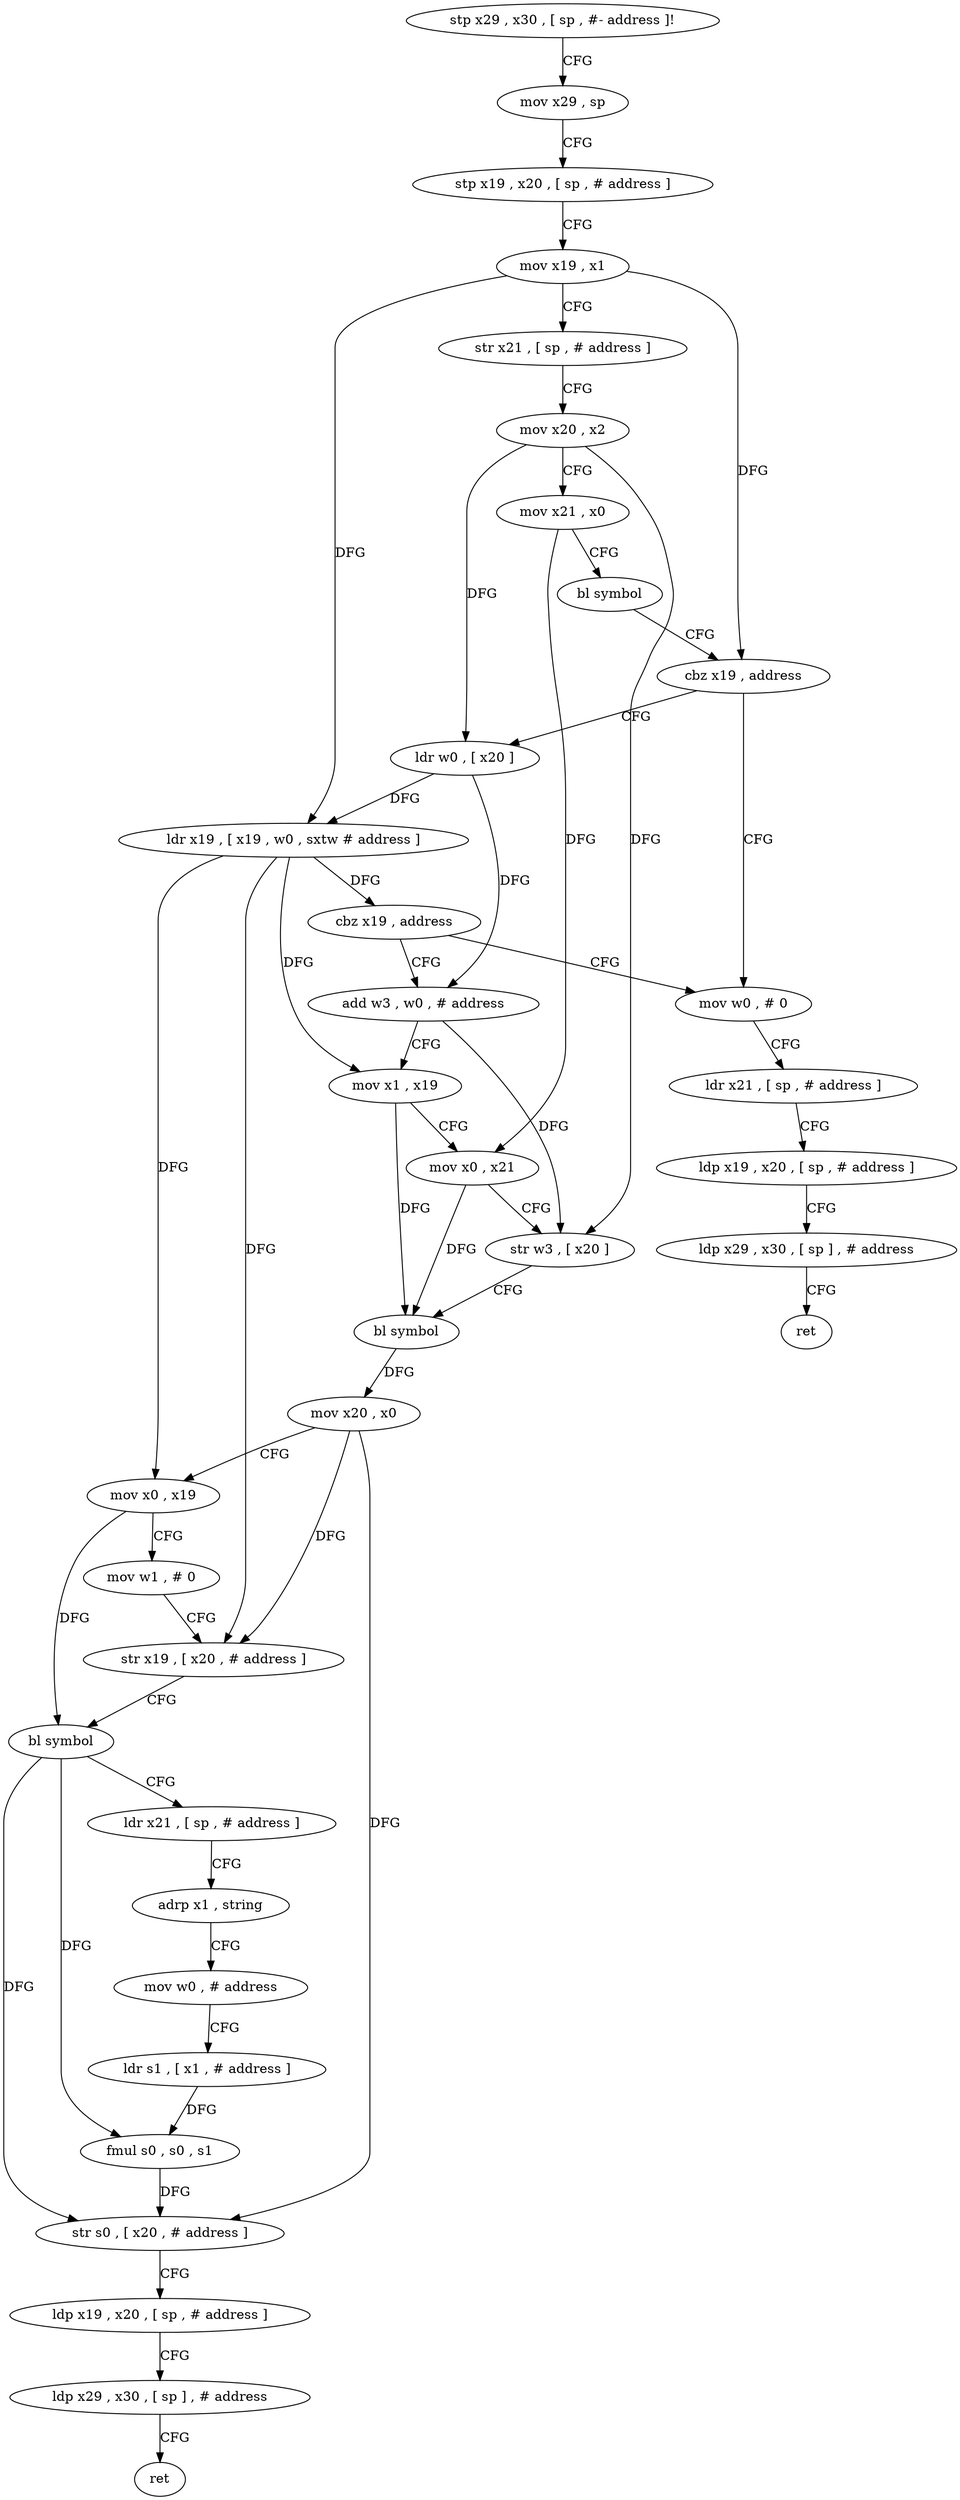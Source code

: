 digraph "func" {
"4255584" [label = "stp x29 , x30 , [ sp , #- address ]!" ]
"4255588" [label = "mov x29 , sp" ]
"4255592" [label = "stp x19 , x20 , [ sp , # address ]" ]
"4255596" [label = "mov x19 , x1" ]
"4255600" [label = "str x21 , [ sp , # address ]" ]
"4255604" [label = "mov x20 , x2" ]
"4255608" [label = "mov x21 , x0" ]
"4255612" [label = "bl symbol" ]
"4255616" [label = "cbz x19 , address" ]
"4255712" [label = "mov w0 , # 0" ]
"4255620" [label = "ldr w0 , [ x20 ]" ]
"4255716" [label = "ldr x21 , [ sp , # address ]" ]
"4255720" [label = "ldp x19 , x20 , [ sp , # address ]" ]
"4255724" [label = "ldp x29 , x30 , [ sp ] , # address" ]
"4255728" [label = "ret" ]
"4255624" [label = "ldr x19 , [ x19 , w0 , sxtw # address ]" ]
"4255628" [label = "cbz x19 , address" ]
"4255632" [label = "add w3 , w0 , # address" ]
"4255636" [label = "mov x1 , x19" ]
"4255640" [label = "mov x0 , x21" ]
"4255644" [label = "str w3 , [ x20 ]" ]
"4255648" [label = "bl symbol" ]
"4255652" [label = "mov x20 , x0" ]
"4255656" [label = "mov x0 , x19" ]
"4255660" [label = "mov w1 , # 0" ]
"4255664" [label = "str x19 , [ x20 , # address ]" ]
"4255668" [label = "bl symbol" ]
"4255672" [label = "ldr x21 , [ sp , # address ]" ]
"4255676" [label = "adrp x1 , string" ]
"4255680" [label = "mov w0 , # address" ]
"4255684" [label = "ldr s1 , [ x1 , # address ]" ]
"4255688" [label = "fmul s0 , s0 , s1" ]
"4255692" [label = "str s0 , [ x20 , # address ]" ]
"4255696" [label = "ldp x19 , x20 , [ sp , # address ]" ]
"4255700" [label = "ldp x29 , x30 , [ sp ] , # address" ]
"4255704" [label = "ret" ]
"4255584" -> "4255588" [ label = "CFG" ]
"4255588" -> "4255592" [ label = "CFG" ]
"4255592" -> "4255596" [ label = "CFG" ]
"4255596" -> "4255600" [ label = "CFG" ]
"4255596" -> "4255616" [ label = "DFG" ]
"4255596" -> "4255624" [ label = "DFG" ]
"4255600" -> "4255604" [ label = "CFG" ]
"4255604" -> "4255608" [ label = "CFG" ]
"4255604" -> "4255620" [ label = "DFG" ]
"4255604" -> "4255644" [ label = "DFG" ]
"4255608" -> "4255612" [ label = "CFG" ]
"4255608" -> "4255640" [ label = "DFG" ]
"4255612" -> "4255616" [ label = "CFG" ]
"4255616" -> "4255712" [ label = "CFG" ]
"4255616" -> "4255620" [ label = "CFG" ]
"4255712" -> "4255716" [ label = "CFG" ]
"4255620" -> "4255624" [ label = "DFG" ]
"4255620" -> "4255632" [ label = "DFG" ]
"4255716" -> "4255720" [ label = "CFG" ]
"4255720" -> "4255724" [ label = "CFG" ]
"4255724" -> "4255728" [ label = "CFG" ]
"4255624" -> "4255628" [ label = "DFG" ]
"4255624" -> "4255636" [ label = "DFG" ]
"4255624" -> "4255656" [ label = "DFG" ]
"4255624" -> "4255664" [ label = "DFG" ]
"4255628" -> "4255712" [ label = "CFG" ]
"4255628" -> "4255632" [ label = "CFG" ]
"4255632" -> "4255636" [ label = "CFG" ]
"4255632" -> "4255644" [ label = "DFG" ]
"4255636" -> "4255640" [ label = "CFG" ]
"4255636" -> "4255648" [ label = "DFG" ]
"4255640" -> "4255644" [ label = "CFG" ]
"4255640" -> "4255648" [ label = "DFG" ]
"4255644" -> "4255648" [ label = "CFG" ]
"4255648" -> "4255652" [ label = "DFG" ]
"4255652" -> "4255656" [ label = "CFG" ]
"4255652" -> "4255664" [ label = "DFG" ]
"4255652" -> "4255692" [ label = "DFG" ]
"4255656" -> "4255660" [ label = "CFG" ]
"4255656" -> "4255668" [ label = "DFG" ]
"4255660" -> "4255664" [ label = "CFG" ]
"4255664" -> "4255668" [ label = "CFG" ]
"4255668" -> "4255672" [ label = "CFG" ]
"4255668" -> "4255688" [ label = "DFG" ]
"4255668" -> "4255692" [ label = "DFG" ]
"4255672" -> "4255676" [ label = "CFG" ]
"4255676" -> "4255680" [ label = "CFG" ]
"4255680" -> "4255684" [ label = "CFG" ]
"4255684" -> "4255688" [ label = "DFG" ]
"4255688" -> "4255692" [ label = "DFG" ]
"4255692" -> "4255696" [ label = "CFG" ]
"4255696" -> "4255700" [ label = "CFG" ]
"4255700" -> "4255704" [ label = "CFG" ]
}
